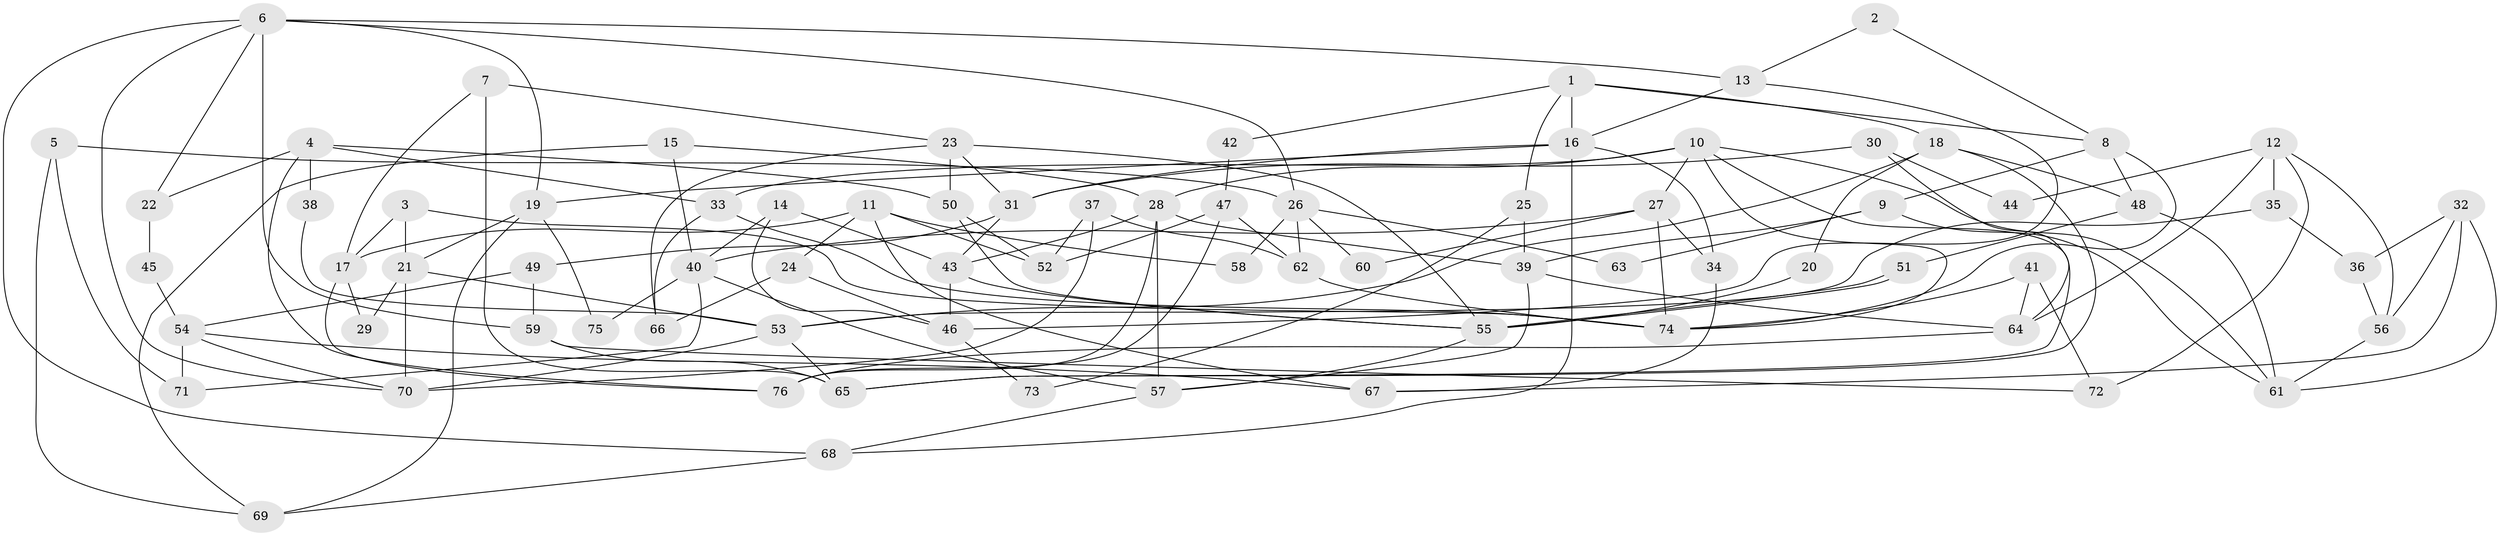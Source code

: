 // coarse degree distribution, {5: 0.1276595744680851, 2: 0.1276595744680851, 7: 0.10638297872340426, 4: 0.1702127659574468, 10: 0.02127659574468085, 3: 0.19148936170212766, 6: 0.1702127659574468, 8: 0.0851063829787234}
// Generated by graph-tools (version 1.1) at 2025/23/03/03/25 07:23:59]
// undirected, 76 vertices, 152 edges
graph export_dot {
graph [start="1"]
  node [color=gray90,style=filled];
  1;
  2;
  3;
  4;
  5;
  6;
  7;
  8;
  9;
  10;
  11;
  12;
  13;
  14;
  15;
  16;
  17;
  18;
  19;
  20;
  21;
  22;
  23;
  24;
  25;
  26;
  27;
  28;
  29;
  30;
  31;
  32;
  33;
  34;
  35;
  36;
  37;
  38;
  39;
  40;
  41;
  42;
  43;
  44;
  45;
  46;
  47;
  48;
  49;
  50;
  51;
  52;
  53;
  54;
  55;
  56;
  57;
  58;
  59;
  60;
  61;
  62;
  63;
  64;
  65;
  66;
  67;
  68;
  69;
  70;
  71;
  72;
  73;
  74;
  75;
  76;
  1 -- 16;
  1 -- 18;
  1 -- 8;
  1 -- 25;
  1 -- 42;
  2 -- 13;
  2 -- 8;
  3 -- 21;
  3 -- 74;
  3 -- 17;
  4 -- 76;
  4 -- 33;
  4 -- 22;
  4 -- 38;
  4 -- 50;
  5 -- 71;
  5 -- 26;
  5 -- 69;
  6 -- 70;
  6 -- 59;
  6 -- 13;
  6 -- 19;
  6 -- 22;
  6 -- 26;
  6 -- 68;
  7 -- 17;
  7 -- 23;
  7 -- 65;
  8 -- 74;
  8 -- 9;
  8 -- 48;
  9 -- 39;
  9 -- 61;
  9 -- 63;
  10 -- 65;
  10 -- 27;
  10 -- 28;
  10 -- 33;
  10 -- 61;
  10 -- 74;
  11 -- 24;
  11 -- 17;
  11 -- 52;
  11 -- 58;
  11 -- 67;
  12 -- 64;
  12 -- 56;
  12 -- 35;
  12 -- 44;
  12 -- 72;
  13 -- 16;
  13 -- 46;
  14 -- 46;
  14 -- 43;
  14 -- 40;
  15 -- 40;
  15 -- 69;
  15 -- 28;
  16 -- 68;
  16 -- 19;
  16 -- 31;
  16 -- 34;
  17 -- 76;
  17 -- 29;
  18 -- 65;
  18 -- 48;
  18 -- 20;
  18 -- 53;
  19 -- 69;
  19 -- 21;
  19 -- 75;
  20 -- 55;
  21 -- 53;
  21 -- 29;
  21 -- 70;
  22 -- 45;
  23 -- 55;
  23 -- 50;
  23 -- 31;
  23 -- 66;
  24 -- 66;
  24 -- 46;
  25 -- 39;
  25 -- 73;
  26 -- 62;
  26 -- 58;
  26 -- 60;
  26 -- 63;
  27 -- 40;
  27 -- 34;
  27 -- 60;
  27 -- 74;
  28 -- 39;
  28 -- 43;
  28 -- 57;
  28 -- 76;
  30 -- 64;
  30 -- 31;
  30 -- 44;
  31 -- 43;
  31 -- 49;
  32 -- 61;
  32 -- 56;
  32 -- 36;
  32 -- 67;
  33 -- 74;
  33 -- 66;
  34 -- 67;
  35 -- 53;
  35 -- 36;
  36 -- 56;
  37 -- 52;
  37 -- 62;
  37 -- 70;
  38 -- 53;
  39 -- 57;
  39 -- 64;
  40 -- 57;
  40 -- 71;
  40 -- 75;
  41 -- 72;
  41 -- 74;
  41 -- 64;
  42 -- 47;
  43 -- 46;
  43 -- 55;
  45 -- 54;
  46 -- 73;
  47 -- 52;
  47 -- 76;
  47 -- 62;
  48 -- 61;
  48 -- 51;
  49 -- 54;
  49 -- 59;
  50 -- 55;
  50 -- 52;
  51 -- 55;
  51 -- 55;
  53 -- 70;
  53 -- 65;
  54 -- 67;
  54 -- 70;
  54 -- 71;
  55 -- 57;
  56 -- 61;
  57 -- 68;
  59 -- 65;
  59 -- 72;
  62 -- 74;
  64 -- 76;
  68 -- 69;
}
